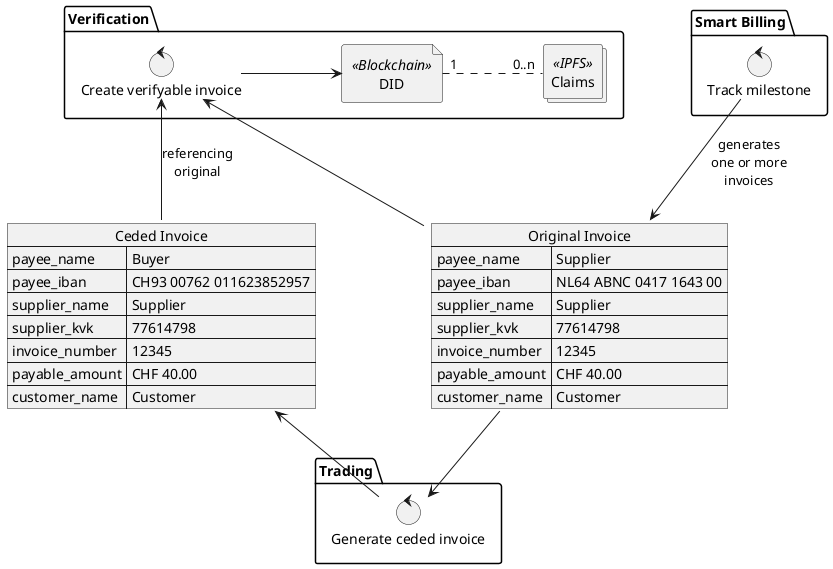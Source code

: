 @startuml
allowmixing

skinparam nodesep 100 


json "Original Invoice" as original {
    "payee_name": "Supplier",
    "payee_iban": "NL64 ABNC 0417 1643 00",
    "supplier_name": "Supplier",
    "supplier_kvk": "77614798",
    "invoice_number": "12345",
    "payable_amount": "CHF 40.00",
    "customer_name": "Customer"
}

json "Ceded Invoice" as ceded {
    "payee_name": "Buyer",
    "payee_iban": "CH93 00762 011623852957",
    "supplier_name": "Supplier",
    "supplier_kvk": "77614798",
    "invoice_number": "12345",
    "payable_amount": "CHF 40.00",
    "customer_name": "Customer"
}

package "Verification" {

    control "Create verifyable invoice" as create

    file "DID" <<Blockchain>> as did
    collections "Claims" <<IPFS>> as claims

    did "1" . "0..n" claims
}

create <-- original
create <-- ceded : "referencing\noriginal"
create -> did

package "Trading" {
    control "Generate ceded invoice" as trade
}

original --> trade
ceded <-- trade

package "Smart Billing" {
    control "Track milestone" as milestone 
}

milestone --> original : "generates\none or more\ninvoices"

@enduml 
